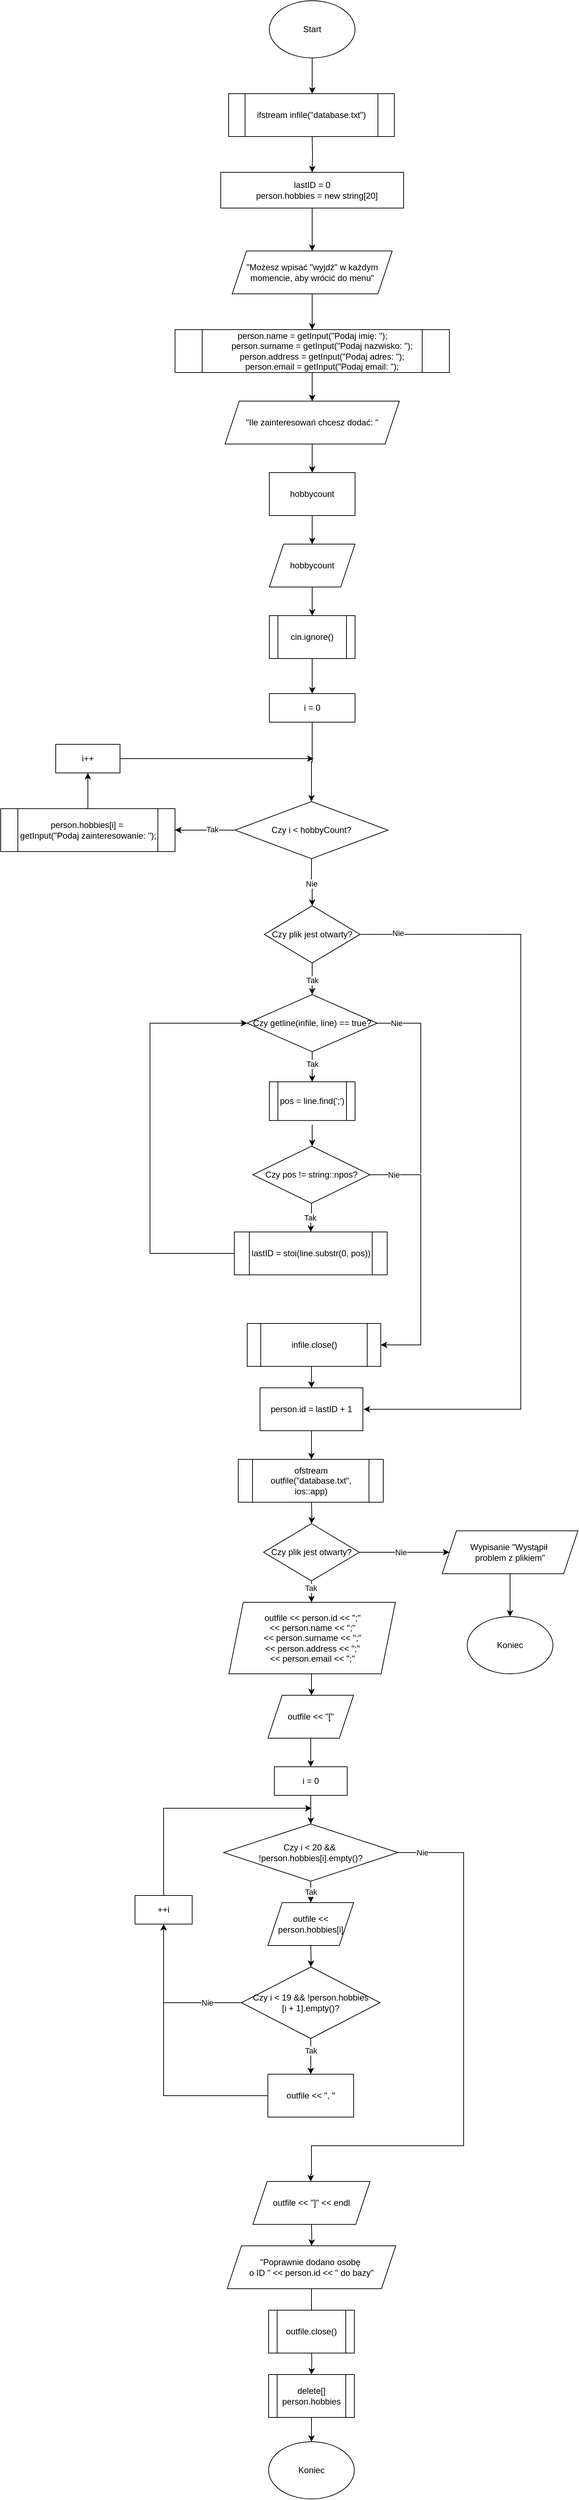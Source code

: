 <mxfile version="26.0.6">
  <diagram id="C5RBs43oDa-KdzZeNtuy" name="Page-1">
    <mxGraphModel dx="2422" dy="851" grid="1" gridSize="10" guides="1" tooltips="1" connect="1" arrows="1" fold="1" page="1" pageScale="1" pageWidth="827" pageHeight="1169" math="0" shadow="0">
      <root>
        <mxCell id="WIyWlLk6GJQsqaUBKTNV-0" />
        <mxCell id="WIyWlLk6GJQsqaUBKTNV-1" parent="WIyWlLk6GJQsqaUBKTNV-0" />
        <mxCell id="_w8EJULEX6LvG8ccInfv-0" value="" style="edgeStyle=orthogonalEdgeStyle;rounded=0;orthogonalLoop=1;jettySize=auto;html=1;" parent="WIyWlLk6GJQsqaUBKTNV-1" source="_w8EJULEX6LvG8ccInfv-1" edge="1">
          <mxGeometry relative="1" as="geometry">
            <mxPoint x="298" y="290" as="targetPoint" />
          </mxGeometry>
        </mxCell>
        <mxCell id="_w8EJULEX6LvG8ccInfv-1" value="Start" style="ellipse;whiteSpace=wrap;html=1;" parent="WIyWlLk6GJQsqaUBKTNV-1" vertex="1">
          <mxGeometry x="238" y="160" width="120" height="80" as="geometry" />
        </mxCell>
        <mxCell id="_w8EJULEX6LvG8ccInfv-2" value="" style="edgeStyle=orthogonalEdgeStyle;rounded=0;orthogonalLoop=1;jettySize=auto;html=1;" parent="WIyWlLk6GJQsqaUBKTNV-1" source="_w8EJULEX6LvG8ccInfv-3" edge="1">
          <mxGeometry relative="1" as="geometry">
            <mxPoint x="298" y="510" as="targetPoint" />
          </mxGeometry>
        </mxCell>
        <mxCell id="_w8EJULEX6LvG8ccInfv-3" value="&lt;div&gt;lastID = 0&lt;/div&gt;&lt;div&gt;&amp;nbsp; &amp;nbsp; person.hobbies = new string[20]&lt;/div&gt;" style="rounded=0;whiteSpace=wrap;html=1;" parent="WIyWlLk6GJQsqaUBKTNV-1" vertex="1">
          <mxGeometry x="170" y="400" width="256" height="50" as="geometry" />
        </mxCell>
        <mxCell id="_w8EJULEX6LvG8ccInfv-6" value="" style="edgeStyle=orthogonalEdgeStyle;rounded=0;orthogonalLoop=1;jettySize=auto;html=1;" parent="WIyWlLk6GJQsqaUBKTNV-1" target="_w8EJULEX6LvG8ccInfv-3" edge="1">
          <mxGeometry relative="1" as="geometry">
            <mxPoint x="298" y="350" as="sourcePoint" />
          </mxGeometry>
        </mxCell>
        <mxCell id="_w8EJULEX6LvG8ccInfv-74" style="edgeStyle=orthogonalEdgeStyle;rounded=0;orthogonalLoop=1;jettySize=auto;html=1;exitX=1;exitY=0.5;exitDx=0;exitDy=0;" parent="WIyWlLk6GJQsqaUBKTNV-1" source="_w8EJULEX6LvG8ccInfv-12" edge="1">
          <mxGeometry relative="1" as="geometry">
            <mxPoint x="370" y="2130" as="targetPoint" />
            <mxPoint x="370" y="1470" as="sourcePoint" />
            <Array as="points">
              <mxPoint x="590" y="1466" />
              <mxPoint x="590" y="2130" />
            </Array>
          </mxGeometry>
        </mxCell>
        <mxCell id="_w8EJULEX6LvG8ccInfv-75" value="Nie" style="edgeLabel;html=1;align=center;verticalAlign=middle;resizable=0;points=[];" parent="_w8EJULEX6LvG8ccInfv-74" vertex="1" connectable="0">
          <mxGeometry x="-0.904" y="2" relative="1" as="geometry">
            <mxPoint as="offset" />
          </mxGeometry>
        </mxCell>
        <mxCell id="fRZr1uh6GntFFwG8jn4M-17" style="edgeStyle=orthogonalEdgeStyle;rounded=0;orthogonalLoop=1;jettySize=auto;html=1;entryX=0.5;entryY=0;entryDx=0;entryDy=0;" edge="1" parent="WIyWlLk6GJQsqaUBKTNV-1" source="_w8EJULEX6LvG8ccInfv-12" target="fRZr1uh6GntFFwG8jn4M-16">
          <mxGeometry relative="1" as="geometry" />
        </mxCell>
        <mxCell id="fRZr1uh6GntFFwG8jn4M-18" value="Tak" style="edgeLabel;html=1;align=center;verticalAlign=middle;resizable=0;points=[];" vertex="1" connectable="0" parent="fRZr1uh6GntFFwG8jn4M-17">
          <mxGeometry x="0.117" y="-2" relative="1" as="geometry">
            <mxPoint x="2" y="-1" as="offset" />
          </mxGeometry>
        </mxCell>
        <mxCell id="_w8EJULEX6LvG8ccInfv-12" value="Czy plik jest otwarty?" style="rhombus;whiteSpace=wrap;html=1;" parent="WIyWlLk6GJQsqaUBKTNV-1" vertex="1">
          <mxGeometry x="231" y="1425.83" width="134" height="80" as="geometry" />
        </mxCell>
        <mxCell id="_w8EJULEX6LvG8ccInfv-13" value="" style="edgeStyle=orthogonalEdgeStyle;rounded=0;orthogonalLoop=1;jettySize=auto;html=1;" parent="WIyWlLk6GJQsqaUBKTNV-1" edge="1">
          <mxGeometry relative="1" as="geometry">
            <mxPoint x="298" y="1732" as="sourcePoint" />
            <mxPoint x="298" y="1762" as="targetPoint" />
          </mxGeometry>
        </mxCell>
        <mxCell id="_w8EJULEX6LvG8ccInfv-19" value="" style="edgeStyle=orthogonalEdgeStyle;rounded=0;orthogonalLoop=1;jettySize=auto;html=1;" parent="WIyWlLk6GJQsqaUBKTNV-1" target="_w8EJULEX6LvG8ccInfv-22" edge="1">
          <mxGeometry relative="1" as="geometry">
            <mxPoint x="301" y="2034.17" as="sourcePoint" />
          </mxGeometry>
        </mxCell>
        <mxCell id="_w8EJULEX6LvG8ccInfv-21" value="" style="edgeStyle=orthogonalEdgeStyle;rounded=0;orthogonalLoop=1;jettySize=auto;html=1;" parent="WIyWlLk6GJQsqaUBKTNV-1" source="_w8EJULEX6LvG8ccInfv-22" edge="1">
          <mxGeometry relative="1" as="geometry">
            <mxPoint x="297.0" y="2200" as="targetPoint" />
          </mxGeometry>
        </mxCell>
        <mxCell id="_w8EJULEX6LvG8ccInfv-22" value="person.id = lastID + 1" style="rounded=0;whiteSpace=wrap;html=1;" parent="WIyWlLk6GJQsqaUBKTNV-1" vertex="1">
          <mxGeometry x="225" y="2100" width="144" height="60" as="geometry" />
        </mxCell>
        <mxCell id="_w8EJULEX6LvG8ccInfv-28" value="" style="edgeStyle=orthogonalEdgeStyle;rounded=0;orthogonalLoop=1;jettySize=auto;html=1;" parent="WIyWlLk6GJQsqaUBKTNV-1" target="_w8EJULEX6LvG8ccInfv-43" edge="1">
          <mxGeometry relative="1" as="geometry">
            <mxPoint x="297.0" y="2260" as="sourcePoint" />
          </mxGeometry>
        </mxCell>
        <mxCell id="_w8EJULEX6LvG8ccInfv-32" value="" style="edgeStyle=orthogonalEdgeStyle;rounded=0;orthogonalLoop=1;jettySize=auto;html=1;" parent="WIyWlLk6GJQsqaUBKTNV-1" edge="1">
          <mxGeometry relative="1" as="geometry">
            <mxPoint x="297" y="3440" as="sourcePoint" />
            <mxPoint x="297" y="3480" as="targetPoint" />
          </mxGeometry>
        </mxCell>
        <mxCell id="_w8EJULEX6LvG8ccInfv-34" value="" style="edgeStyle=orthogonalEdgeStyle;rounded=0;orthogonalLoop=1;jettySize=auto;html=1;" parent="WIyWlLk6GJQsqaUBKTNV-1" edge="1">
          <mxGeometry relative="1" as="geometry">
            <mxPoint x="297" y="3574" as="targetPoint" />
            <mxPoint x="297" y="3540" as="sourcePoint" />
          </mxGeometry>
        </mxCell>
        <mxCell id="_w8EJULEX6LvG8ccInfv-36" value="" style="edgeStyle=orthogonalEdgeStyle;rounded=0;orthogonalLoop=1;jettySize=auto;html=1;" parent="WIyWlLk6GJQsqaUBKTNV-1" source="_w8EJULEX6LvG8ccInfv-37" edge="1">
          <mxGeometry relative="1" as="geometry">
            <mxPoint x="297" y="3400" as="targetPoint" />
          </mxGeometry>
        </mxCell>
        <mxCell id="_w8EJULEX6LvG8ccInfv-37" value="&quot;Poprawnie dodano osobę&amp;nbsp;&lt;div&gt;o ID &quot; &amp;lt;&amp;lt; person.id &amp;lt;&amp;lt; &quot; do bazy&quot;&lt;/div&gt;" style="shape=parallelogram;perimeter=parallelogramPerimeter;whiteSpace=wrap;html=1;fixedSize=1;" parent="WIyWlLk6GJQsqaUBKTNV-1" vertex="1">
          <mxGeometry x="179" y="3300" width="236" height="60" as="geometry" />
        </mxCell>
        <mxCell id="_w8EJULEX6LvG8ccInfv-38" value="Koniec" style="ellipse;whiteSpace=wrap;html=1;" parent="WIyWlLk6GJQsqaUBKTNV-1" vertex="1">
          <mxGeometry x="237" y="3574" width="120" height="80" as="geometry" />
        </mxCell>
        <mxCell id="_w8EJULEX6LvG8ccInfv-39" style="edgeStyle=orthogonalEdgeStyle;rounded=0;orthogonalLoop=1;jettySize=auto;html=1;entryX=0.5;entryY=0;entryDx=0;entryDy=0;" parent="WIyWlLk6GJQsqaUBKTNV-1" source="_w8EJULEX6LvG8ccInfv-43" edge="1">
          <mxGeometry relative="1" as="geometry">
            <mxPoint x="297.0" y="2400" as="targetPoint" />
          </mxGeometry>
        </mxCell>
        <mxCell id="_w8EJULEX6LvG8ccInfv-40" value="Tak" style="edgeLabel;html=1;align=center;verticalAlign=middle;resizable=0;points=[];" parent="_w8EJULEX6LvG8ccInfv-39" vertex="1" connectable="0">
          <mxGeometry x="-0.622" y="1" relative="1" as="geometry">
            <mxPoint x="-2" y="4" as="offset" />
          </mxGeometry>
        </mxCell>
        <mxCell id="_w8EJULEX6LvG8ccInfv-41" value="" style="edgeStyle=orthogonalEdgeStyle;rounded=0;orthogonalLoop=1;jettySize=auto;html=1;" parent="WIyWlLk6GJQsqaUBKTNV-1" source="_w8EJULEX6LvG8ccInfv-43" target="_w8EJULEX6LvG8ccInfv-45" edge="1">
          <mxGeometry relative="1" as="geometry" />
        </mxCell>
        <mxCell id="_w8EJULEX6LvG8ccInfv-42" value="Nie" style="edgeLabel;html=1;align=center;verticalAlign=middle;resizable=0;points=[];" parent="_w8EJULEX6LvG8ccInfv-41" vertex="1" connectable="0">
          <mxGeometry x="-0.091" relative="1" as="geometry">
            <mxPoint as="offset" />
          </mxGeometry>
        </mxCell>
        <mxCell id="_w8EJULEX6LvG8ccInfv-43" value="Czy plik jest otwarty?" style="rhombus;whiteSpace=wrap;html=1;" parent="WIyWlLk6GJQsqaUBKTNV-1" vertex="1">
          <mxGeometry x="230" y="2290" width="134" height="80" as="geometry" />
        </mxCell>
        <mxCell id="_w8EJULEX6LvG8ccInfv-106" value="" style="edgeStyle=orthogonalEdgeStyle;rounded=0;orthogonalLoop=1;jettySize=auto;html=1;" parent="WIyWlLk6GJQsqaUBKTNV-1" source="_w8EJULEX6LvG8ccInfv-45" target="_w8EJULEX6LvG8ccInfv-105" edge="1">
          <mxGeometry relative="1" as="geometry" />
        </mxCell>
        <mxCell id="_w8EJULEX6LvG8ccInfv-45" value="Wypisanie&amp;nbsp;&quot;Wystąpił&amp;nbsp;&lt;div&gt;problem z plikiem&quot;&lt;/div&gt;" style="shape=parallelogram;perimeter=parallelogramPerimeter;whiteSpace=wrap;html=1;fixedSize=1;" parent="WIyWlLk6GJQsqaUBKTNV-1" vertex="1">
          <mxGeometry x="480" y="2300" width="190" height="60" as="geometry" />
        </mxCell>
        <mxCell id="_w8EJULEX6LvG8ccInfv-46" value="ifstream infile(&quot;database.txt&quot;)" style="shape=process;whiteSpace=wrap;html=1;backgroundOutline=1;" parent="WIyWlLk6GJQsqaUBKTNV-1" vertex="1">
          <mxGeometry x="181" y="290" width="232" height="60" as="geometry" />
        </mxCell>
        <mxCell id="_w8EJULEX6LvG8ccInfv-49" value="" style="edgeStyle=orthogonalEdgeStyle;rounded=0;orthogonalLoop=1;jettySize=auto;html=1;" parent="WIyWlLk6GJQsqaUBKTNV-1" source="_w8EJULEX6LvG8ccInfv-47" target="_w8EJULEX6LvG8ccInfv-48" edge="1">
          <mxGeometry relative="1" as="geometry" />
        </mxCell>
        <mxCell id="_w8EJULEX6LvG8ccInfv-47" value="&lt;div&gt;&quot;Możesz wpisać &quot;wyjdź&quot; w każdym momencie, aby wrócić do menu&quot;&lt;/div&gt;" style="shape=parallelogram;perimeter=parallelogramPerimeter;whiteSpace=wrap;html=1;fixedSize=1;" parent="WIyWlLk6GJQsqaUBKTNV-1" vertex="1">
          <mxGeometry x="186" y="510" width="224" height="60" as="geometry" />
        </mxCell>
        <mxCell id="_w8EJULEX6LvG8ccInfv-54" value="" style="edgeStyle=orthogonalEdgeStyle;rounded=0;orthogonalLoop=1;jettySize=auto;html=1;" parent="WIyWlLk6GJQsqaUBKTNV-1" source="_w8EJULEX6LvG8ccInfv-48" target="_w8EJULEX6LvG8ccInfv-53" edge="1">
          <mxGeometry relative="1" as="geometry" />
        </mxCell>
        <mxCell id="_w8EJULEX6LvG8ccInfv-48" value="&lt;div&gt;person.name = getInput(&quot;Podaj imię: &quot;);&lt;/div&gt;&lt;div&gt;&amp;nbsp; &amp;nbsp; &amp;nbsp; &amp;nbsp; person.surname = getInput(&quot;Podaj nazwisko: &quot;);&lt;/div&gt;&lt;div&gt;&amp;nbsp; &amp;nbsp; &amp;nbsp; &amp;nbsp; person.address = getInput(&quot;Podaj adres: &quot;);&lt;/div&gt;&lt;div&gt;&amp;nbsp; &amp;nbsp; &amp;nbsp; &amp;nbsp; person.email = getInput(&quot;Podaj email: &quot;);&lt;/div&gt;" style="shape=process;whiteSpace=wrap;html=1;backgroundOutline=1;" parent="WIyWlLk6GJQsqaUBKTNV-1" vertex="1">
          <mxGeometry x="106" y="620" width="384" height="60" as="geometry" />
        </mxCell>
        <mxCell id="_w8EJULEX6LvG8ccInfv-56" value="" style="edgeStyle=orthogonalEdgeStyle;rounded=0;orthogonalLoop=1;jettySize=auto;html=1;" parent="WIyWlLk6GJQsqaUBKTNV-1" source="_w8EJULEX6LvG8ccInfv-50" target="_w8EJULEX6LvG8ccInfv-52" edge="1">
          <mxGeometry relative="1" as="geometry" />
        </mxCell>
        <mxCell id="_w8EJULEX6LvG8ccInfv-50" value="hobbycount" style="rounded=0;whiteSpace=wrap;html=1;" parent="WIyWlLk6GJQsqaUBKTNV-1" vertex="1">
          <mxGeometry x="238" y="820" width="120" height="60" as="geometry" />
        </mxCell>
        <mxCell id="_w8EJULEX6LvG8ccInfv-58" value="" style="edgeStyle=orthogonalEdgeStyle;rounded=0;orthogonalLoop=1;jettySize=auto;html=1;" parent="WIyWlLk6GJQsqaUBKTNV-1" source="_w8EJULEX6LvG8ccInfv-52" target="_w8EJULEX6LvG8ccInfv-57" edge="1">
          <mxGeometry relative="1" as="geometry" />
        </mxCell>
        <mxCell id="_w8EJULEX6LvG8ccInfv-52" value="&lt;div&gt;hobbycount&lt;/div&gt;" style="shape=parallelogram;perimeter=parallelogramPerimeter;whiteSpace=wrap;html=1;fixedSize=1;" parent="WIyWlLk6GJQsqaUBKTNV-1" vertex="1">
          <mxGeometry x="238" y="920" width="120" height="60" as="geometry" />
        </mxCell>
        <mxCell id="_w8EJULEX6LvG8ccInfv-55" value="" style="edgeStyle=orthogonalEdgeStyle;rounded=0;orthogonalLoop=1;jettySize=auto;html=1;" parent="WIyWlLk6GJQsqaUBKTNV-1" source="_w8EJULEX6LvG8ccInfv-53" target="_w8EJULEX6LvG8ccInfv-50" edge="1">
          <mxGeometry relative="1" as="geometry" />
        </mxCell>
        <mxCell id="_w8EJULEX6LvG8ccInfv-53" value="&quot;Ile zainteresowań chcesz dodać: &quot;" style="shape=parallelogram;perimeter=parallelogramPerimeter;whiteSpace=wrap;html=1;fixedSize=1;" parent="WIyWlLk6GJQsqaUBKTNV-1" vertex="1">
          <mxGeometry x="176" y="720" width="244" height="60" as="geometry" />
        </mxCell>
        <mxCell id="fRZr1uh6GntFFwG8jn4M-40" style="edgeStyle=orthogonalEdgeStyle;rounded=0;orthogonalLoop=1;jettySize=auto;html=1;entryX=0.5;entryY=0;entryDx=0;entryDy=0;" edge="1" parent="WIyWlLk6GJQsqaUBKTNV-1" source="_w8EJULEX6LvG8ccInfv-57" target="fRZr1uh6GntFFwG8jn4M-0">
          <mxGeometry relative="1" as="geometry" />
        </mxCell>
        <mxCell id="_w8EJULEX6LvG8ccInfv-57" value="cin.ignore()" style="shape=process;whiteSpace=wrap;html=1;backgroundOutline=1;" parent="WIyWlLk6GJQsqaUBKTNV-1" vertex="1">
          <mxGeometry x="238" y="1020" width="120" height="60" as="geometry" />
        </mxCell>
        <mxCell id="fRZr1uh6GntFFwG8jn4M-8" value="" style="edgeStyle=orthogonalEdgeStyle;rounded=0;orthogonalLoop=1;jettySize=auto;html=1;" edge="1" parent="WIyWlLk6GJQsqaUBKTNV-1" source="_w8EJULEX6LvG8ccInfv-59" target="fRZr1uh6GntFFwG8jn4M-6">
          <mxGeometry relative="1" as="geometry" />
        </mxCell>
        <mxCell id="_w8EJULEX6LvG8ccInfv-59" value="person.hobbies[i] =&amp;nbsp;&lt;div&gt;getInput(&quot;Podaj zainteresowanie: &quot;);&lt;/div&gt;" style="shape=process;whiteSpace=wrap;html=1;backgroundOutline=1;" parent="WIyWlLk6GJQsqaUBKTNV-1" vertex="1">
          <mxGeometry x="-138" y="1290" width="244" height="60" as="geometry" />
        </mxCell>
        <mxCell id="fRZr1uh6GntFFwG8jn4M-3" value="" style="edgeStyle=orthogonalEdgeStyle;rounded=0;orthogonalLoop=1;jettySize=auto;html=1;" edge="1" parent="WIyWlLk6GJQsqaUBKTNV-1" source="_w8EJULEX6LvG8ccInfv-61" target="_w8EJULEX6LvG8ccInfv-59">
          <mxGeometry relative="1" as="geometry" />
        </mxCell>
        <mxCell id="fRZr1uh6GntFFwG8jn4M-4" value="Tak" style="edgeLabel;html=1;align=center;verticalAlign=middle;resizable=0;points=[];" vertex="1" connectable="0" parent="fRZr1uh6GntFFwG8jn4M-3">
          <mxGeometry x="-0.237" y="-1" relative="1" as="geometry">
            <mxPoint as="offset" />
          </mxGeometry>
        </mxCell>
        <mxCell id="fRZr1uh6GntFFwG8jn4M-13" value="" style="edgeStyle=orthogonalEdgeStyle;rounded=0;orthogonalLoop=1;jettySize=auto;html=1;" edge="1" parent="WIyWlLk6GJQsqaUBKTNV-1" source="_w8EJULEX6LvG8ccInfv-61" target="_w8EJULEX6LvG8ccInfv-12">
          <mxGeometry relative="1" as="geometry" />
        </mxCell>
        <mxCell id="fRZr1uh6GntFFwG8jn4M-14" value="Nie" style="edgeLabel;html=1;align=center;verticalAlign=middle;resizable=0;points=[];" vertex="1" connectable="0" parent="fRZr1uh6GntFFwG8jn4M-13">
          <mxGeometry x="0.083" y="-1" relative="1" as="geometry">
            <mxPoint as="offset" />
          </mxGeometry>
        </mxCell>
        <mxCell id="_w8EJULEX6LvG8ccInfv-61" value="Czy&amp;nbsp;i &amp;lt; hobbyCount?" style="rhombus;whiteSpace=wrap;html=1;" parent="WIyWlLk6GJQsqaUBKTNV-1" vertex="1">
          <mxGeometry x="190" y="1280" width="214" height="80" as="geometry" />
        </mxCell>
        <mxCell id="fRZr1uh6GntFFwG8jn4M-21" style="edgeStyle=orthogonalEdgeStyle;rounded=0;orthogonalLoop=1;jettySize=auto;html=1;entryX=0;entryY=0.5;entryDx=0;entryDy=0;" edge="1" parent="WIyWlLk6GJQsqaUBKTNV-1" source="_w8EJULEX6LvG8ccInfv-67" target="fRZr1uh6GntFFwG8jn4M-16">
          <mxGeometry relative="1" as="geometry">
            <mxPoint x="70" y="1590" as="targetPoint" />
            <Array as="points">
              <mxPoint x="71" y="1912" />
              <mxPoint x="71" y="1590" />
            </Array>
          </mxGeometry>
        </mxCell>
        <mxCell id="_w8EJULEX6LvG8ccInfv-67" value="lastID = stoi(line.substr(0, pos))" style="shape=process;whiteSpace=wrap;html=1;backgroundOutline=1;" parent="WIyWlLk6GJQsqaUBKTNV-1" vertex="1">
          <mxGeometry x="189" y="1882" width="214" height="60" as="geometry" />
        </mxCell>
        <mxCell id="_w8EJULEX6LvG8ccInfv-68" value="infile.close()" style="shape=process;whiteSpace=wrap;html=1;backgroundOutline=1;" parent="WIyWlLk6GJQsqaUBKTNV-1" vertex="1">
          <mxGeometry x="207" y="2010" width="187" height="60" as="geometry" />
        </mxCell>
        <mxCell id="_w8EJULEX6LvG8ccInfv-72" value="" style="edgeStyle=orthogonalEdgeStyle;rounded=0;orthogonalLoop=1;jettySize=auto;html=1;" parent="WIyWlLk6GJQsqaUBKTNV-1" source="_w8EJULEX6LvG8ccInfv-71" target="_w8EJULEX6LvG8ccInfv-67" edge="1">
          <mxGeometry relative="1" as="geometry" />
        </mxCell>
        <mxCell id="_w8EJULEX6LvG8ccInfv-73" value="Tak" style="edgeLabel;html=1;align=center;verticalAlign=middle;resizable=0;points=[];" parent="_w8EJULEX6LvG8ccInfv-72" vertex="1" connectable="0">
          <mxGeometry x="0.024" y="-1" relative="1" as="geometry">
            <mxPoint as="offset" />
          </mxGeometry>
        </mxCell>
        <mxCell id="_w8EJULEX6LvG8ccInfv-76" style="edgeStyle=orthogonalEdgeStyle;rounded=0;orthogonalLoop=1;jettySize=auto;html=1;entryX=1;entryY=0.5;entryDx=0;entryDy=0;" parent="WIyWlLk6GJQsqaUBKTNV-1" source="_w8EJULEX6LvG8ccInfv-71" edge="1" target="_w8EJULEX6LvG8ccInfv-68">
          <mxGeometry relative="1" as="geometry">
            <mxPoint x="400" y="2040" as="targetPoint" />
            <Array as="points">
              <mxPoint x="450" y="1802" />
              <mxPoint x="450" y="2040" />
            </Array>
          </mxGeometry>
        </mxCell>
        <mxCell id="_w8EJULEX6LvG8ccInfv-77" value="Nie" style="edgeLabel;html=1;align=center;verticalAlign=middle;resizable=0;points=[];" parent="_w8EJULEX6LvG8ccInfv-76" vertex="1" connectable="0">
          <mxGeometry x="-0.848" relative="1" as="geometry">
            <mxPoint x="5" as="offset" />
          </mxGeometry>
        </mxCell>
        <mxCell id="_w8EJULEX6LvG8ccInfv-71" value="Czy&amp;nbsp;pos != string::npos?" style="rhombus;whiteSpace=wrap;html=1;" parent="WIyWlLk6GJQsqaUBKTNV-1" vertex="1">
          <mxGeometry x="215" y="1762" width="164" height="80" as="geometry" />
        </mxCell>
        <mxCell id="_w8EJULEX6LvG8ccInfv-79" value="pos = line.find(&#39;;&#39;)" style="shape=process;whiteSpace=wrap;html=1;backgroundOutline=1;" parent="WIyWlLk6GJQsqaUBKTNV-1" vertex="1">
          <mxGeometry x="238" y="1672" width="120" height="54.17" as="geometry" />
        </mxCell>
        <mxCell id="_w8EJULEX6LvG8ccInfv-83" value="ofstream outfile(&quot;database.txt&quot;, ios::app)" style="shape=process;whiteSpace=wrap;html=1;backgroundOutline=1;" parent="WIyWlLk6GJQsqaUBKTNV-1" vertex="1">
          <mxGeometry x="194.5" y="2200" width="203" height="60" as="geometry" />
        </mxCell>
        <mxCell id="_w8EJULEX6LvG8ccInfv-86" value="" style="edgeStyle=orthogonalEdgeStyle;rounded=0;orthogonalLoop=1;jettySize=auto;html=1;" parent="WIyWlLk6GJQsqaUBKTNV-1" edge="1">
          <mxGeometry relative="1" as="geometry">
            <mxPoint x="297" y="2500.0" as="sourcePoint" />
            <mxPoint x="297" y="2530.0" as="targetPoint" />
          </mxGeometry>
        </mxCell>
        <mxCell id="_w8EJULEX6LvG8ccInfv-91" value="" style="edgeStyle=orthogonalEdgeStyle;rounded=0;orthogonalLoop=1;jettySize=auto;html=1;" parent="WIyWlLk6GJQsqaUBKTNV-1" target="_w8EJULEX6LvG8ccInfv-90" edge="1">
          <mxGeometry relative="1" as="geometry">
            <mxPoint x="296" y="2880.0" as="sourcePoint" />
          </mxGeometry>
        </mxCell>
        <mxCell id="_w8EJULEX6LvG8ccInfv-93" value="" style="edgeStyle=orthogonalEdgeStyle;rounded=0;orthogonalLoop=1;jettySize=auto;html=1;" parent="WIyWlLk6GJQsqaUBKTNV-1" source="_w8EJULEX6LvG8ccInfv-90" target="_w8EJULEX6LvG8ccInfv-92" edge="1">
          <mxGeometry relative="1" as="geometry" />
        </mxCell>
        <mxCell id="_w8EJULEX6LvG8ccInfv-94" value="Tak" style="edgeLabel;html=1;align=center;verticalAlign=middle;resizable=0;points=[];" parent="_w8EJULEX6LvG8ccInfv-93" vertex="1" connectable="0">
          <mxGeometry x="-0.339" relative="1" as="geometry">
            <mxPoint as="offset" />
          </mxGeometry>
        </mxCell>
        <mxCell id="_w8EJULEX6LvG8ccInfv-90" value="Czy&amp;nbsp;i &amp;lt; 19 &amp;amp;&amp;amp; !person.hobbies&lt;div&gt;[i + 1].empty()?&lt;/div&gt;" style="rhombus;whiteSpace=wrap;html=1;" parent="WIyWlLk6GJQsqaUBKTNV-1" vertex="1">
          <mxGeometry x="199" y="2910" width="194" height="100" as="geometry" />
        </mxCell>
        <mxCell id="fRZr1uh6GntFFwG8jn4M-33" style="edgeStyle=orthogonalEdgeStyle;rounded=0;orthogonalLoop=1;jettySize=auto;html=1;entryX=0.5;entryY=1;entryDx=0;entryDy=0;" edge="1" parent="WIyWlLk6GJQsqaUBKTNV-1" source="_w8EJULEX6LvG8ccInfv-92" target="fRZr1uh6GntFFwG8jn4M-32">
          <mxGeometry relative="1" as="geometry">
            <mxPoint x="40" y="2950" as="targetPoint" />
            <Array as="points">
              <mxPoint x="90" y="3090" />
              <mxPoint x="90" y="2850" />
            </Array>
          </mxGeometry>
        </mxCell>
        <mxCell id="_w8EJULEX6LvG8ccInfv-92" value="outfile &amp;lt;&amp;lt; &quot;, &quot;" style="rounded=0;whiteSpace=wrap;html=1;" parent="WIyWlLk6GJQsqaUBKTNV-1" vertex="1">
          <mxGeometry x="236" y="3060" width="120" height="60" as="geometry" />
        </mxCell>
        <mxCell id="fRZr1uh6GntFFwG8jn4M-31" value="" style="edgeStyle=orthogonalEdgeStyle;rounded=0;orthogonalLoop=1;jettySize=auto;html=1;" edge="1" parent="WIyWlLk6GJQsqaUBKTNV-1" source="_w8EJULEX6LvG8ccInfv-95" target="fRZr1uh6GntFFwG8jn4M-27">
          <mxGeometry relative="1" as="geometry" />
        </mxCell>
        <mxCell id="fRZr1uh6GntFFwG8jn4M-38" value="Tak" style="edgeLabel;html=1;align=center;verticalAlign=middle;resizable=0;points=[];" vertex="1" connectable="0" parent="fRZr1uh6GntFFwG8jn4M-31">
          <mxGeometry x="0.387" relative="1" as="geometry">
            <mxPoint as="offset" />
          </mxGeometry>
        </mxCell>
        <mxCell id="fRZr1uh6GntFFwG8jn4M-37" style="edgeStyle=orthogonalEdgeStyle;rounded=0;orthogonalLoop=1;jettySize=auto;html=1;entryX=0.5;entryY=0;entryDx=0;entryDy=0;" edge="1" parent="WIyWlLk6GJQsqaUBKTNV-1" source="_w8EJULEX6LvG8ccInfv-95">
          <mxGeometry relative="1" as="geometry">
            <mxPoint x="296" y="3210" as="targetPoint" />
            <Array as="points">
              <mxPoint x="510" y="2750" />
              <mxPoint x="510" y="3160" />
              <mxPoint x="297" y="3160" />
              <mxPoint x="297" y="3200" />
              <mxPoint x="296" y="3200" />
            </Array>
          </mxGeometry>
        </mxCell>
        <mxCell id="fRZr1uh6GntFFwG8jn4M-39" value="Nie" style="edgeLabel;html=1;align=center;verticalAlign=middle;resizable=0;points=[];" vertex="1" connectable="0" parent="fRZr1uh6GntFFwG8jn4M-37">
          <mxGeometry x="-0.913" relative="1" as="geometry">
            <mxPoint as="offset" />
          </mxGeometry>
        </mxCell>
        <mxCell id="_w8EJULEX6LvG8ccInfv-95" value="Czy i &amp;lt; 20 &amp;amp;&amp;amp;&amp;nbsp;&lt;div&gt;!person.hobbies[i].empty()?&lt;/div&gt;" style="rhombus;whiteSpace=wrap;html=1;" parent="WIyWlLk6GJQsqaUBKTNV-1" vertex="1">
          <mxGeometry x="174" y="2710" width="244" height="80" as="geometry" />
        </mxCell>
        <mxCell id="_w8EJULEX6LvG8ccInfv-104" value="" style="edgeStyle=orthogonalEdgeStyle;rounded=0;orthogonalLoop=1;jettySize=auto;html=1;" parent="WIyWlLk6GJQsqaUBKTNV-1" target="_w8EJULEX6LvG8ccInfv-37" edge="1">
          <mxGeometry relative="1" as="geometry">
            <mxPoint x="297" y="3270" as="sourcePoint" />
          </mxGeometry>
        </mxCell>
        <mxCell id="_w8EJULEX6LvG8ccInfv-105" value="Koniec" style="ellipse;whiteSpace=wrap;html=1;" parent="WIyWlLk6GJQsqaUBKTNV-1" vertex="1">
          <mxGeometry x="515" y="2420" width="120" height="80" as="geometry" />
        </mxCell>
        <mxCell id="fRZr1uh6GntFFwG8jn4M-2" value="" style="edgeStyle=orthogonalEdgeStyle;rounded=0;orthogonalLoop=1;jettySize=auto;html=1;" edge="1" parent="WIyWlLk6GJQsqaUBKTNV-1" source="fRZr1uh6GntFFwG8jn4M-0" target="_w8EJULEX6LvG8ccInfv-61">
          <mxGeometry relative="1" as="geometry" />
        </mxCell>
        <mxCell id="fRZr1uh6GntFFwG8jn4M-0" value="i = 0" style="rounded=0;whiteSpace=wrap;html=1;" vertex="1" parent="WIyWlLk6GJQsqaUBKTNV-1">
          <mxGeometry x="238" y="1129" width="120" height="40" as="geometry" />
        </mxCell>
        <mxCell id="fRZr1uh6GntFFwG8jn4M-9" style="edgeStyle=orthogonalEdgeStyle;rounded=0;orthogonalLoop=1;jettySize=auto;html=1;" edge="1" parent="WIyWlLk6GJQsqaUBKTNV-1" source="fRZr1uh6GntFFwG8jn4M-6">
          <mxGeometry relative="1" as="geometry">
            <mxPoint x="300" y="1220" as="targetPoint" />
          </mxGeometry>
        </mxCell>
        <mxCell id="fRZr1uh6GntFFwG8jn4M-6" value="i++" style="rounded=0;whiteSpace=wrap;html=1;" vertex="1" parent="WIyWlLk6GJQsqaUBKTNV-1">
          <mxGeometry x="-61" y="1200" width="90" height="40" as="geometry" />
        </mxCell>
        <mxCell id="fRZr1uh6GntFFwG8jn4M-19" value="" style="edgeStyle=orthogonalEdgeStyle;rounded=0;orthogonalLoop=1;jettySize=auto;html=1;" edge="1" parent="WIyWlLk6GJQsqaUBKTNV-1" source="fRZr1uh6GntFFwG8jn4M-16" target="_w8EJULEX6LvG8ccInfv-79">
          <mxGeometry relative="1" as="geometry" />
        </mxCell>
        <mxCell id="fRZr1uh6GntFFwG8jn4M-20" value="Tak" style="edgeLabel;html=1;align=center;verticalAlign=middle;resizable=0;points=[];" vertex="1" connectable="0" parent="fRZr1uh6GntFFwG8jn4M-19">
          <mxGeometry x="-0.182" relative="1" as="geometry">
            <mxPoint as="offset" />
          </mxGeometry>
        </mxCell>
        <mxCell id="fRZr1uh6GntFFwG8jn4M-16" value="Czy&amp;nbsp;getline(infile, line) == true?" style="rhombus;whiteSpace=wrap;html=1;" vertex="1" parent="WIyWlLk6GJQsqaUBKTNV-1">
          <mxGeometry x="207" y="1550" width="182" height="80" as="geometry" />
        </mxCell>
        <mxCell id="fRZr1uh6GntFFwG8jn4M-22" value="" style="endArrow=none;html=1;rounded=0;entryX=1;entryY=0.5;entryDx=0;entryDy=0;" edge="1" parent="WIyWlLk6GJQsqaUBKTNV-1" target="fRZr1uh6GntFFwG8jn4M-16">
          <mxGeometry width="50" height="50" relative="1" as="geometry">
            <mxPoint x="450" y="1590" as="sourcePoint" />
            <mxPoint x="380" y="1720" as="targetPoint" />
          </mxGeometry>
        </mxCell>
        <mxCell id="fRZr1uh6GntFFwG8jn4M-24" value="Nie" style="edgeLabel;html=1;align=center;verticalAlign=middle;resizable=0;points=[];" vertex="1" connectable="0" parent="fRZr1uh6GntFFwG8jn4M-22">
          <mxGeometry x="0.12" y="3" relative="1" as="geometry">
            <mxPoint y="-3" as="offset" />
          </mxGeometry>
        </mxCell>
        <mxCell id="fRZr1uh6GntFFwG8jn4M-23" value="" style="endArrow=none;html=1;rounded=0;" edge="1" parent="WIyWlLk6GJQsqaUBKTNV-1">
          <mxGeometry width="50" height="50" relative="1" as="geometry">
            <mxPoint x="450" y="1800" as="sourcePoint" />
            <mxPoint x="450" y="1590" as="targetPoint" />
          </mxGeometry>
        </mxCell>
        <mxCell id="fRZr1uh6GntFFwG8jn4M-25" value="&lt;div&gt;outfile &amp;lt;&amp;lt; person.id &amp;lt;&amp;lt; &quot;;&quot;&lt;/div&gt;&lt;div&gt;&amp;lt;&amp;lt; person.name &amp;lt;&amp;lt; &quot;;&quot;&lt;/div&gt;&lt;div&gt;&amp;lt;&amp;lt; person.surname &amp;lt;&amp;lt; &quot;;&quot;&lt;/div&gt;&lt;div&gt;&amp;lt;&amp;lt; person.address &amp;lt;&amp;lt; &quot;;&quot;&lt;/div&gt;&lt;div&gt;&amp;lt;&amp;lt; person.email &amp;lt;&amp;lt; &quot;;&quot;&lt;/div&gt;" style="shape=parallelogram;perimeter=parallelogramPerimeter;whiteSpace=wrap;html=1;fixedSize=1;" vertex="1" parent="WIyWlLk6GJQsqaUBKTNV-1">
          <mxGeometry x="181.5" y="2400" width="233" height="100" as="geometry" />
        </mxCell>
        <mxCell id="fRZr1uh6GntFFwG8jn4M-29" value="" style="edgeStyle=orthogonalEdgeStyle;rounded=0;orthogonalLoop=1;jettySize=auto;html=1;" edge="1" parent="WIyWlLk6GJQsqaUBKTNV-1" source="fRZr1uh6GntFFwG8jn4M-26" target="fRZr1uh6GntFFwG8jn4M-28">
          <mxGeometry relative="1" as="geometry" />
        </mxCell>
        <mxCell id="fRZr1uh6GntFFwG8jn4M-26" value="outfile &amp;lt;&amp;lt; &quot;[&quot;" style="shape=parallelogram;perimeter=parallelogramPerimeter;whiteSpace=wrap;html=1;fixedSize=1;" vertex="1" parent="WIyWlLk6GJQsqaUBKTNV-1">
          <mxGeometry x="236" y="2530" width="120" height="60" as="geometry" />
        </mxCell>
        <mxCell id="fRZr1uh6GntFFwG8jn4M-27" value="outfile &amp;lt;&amp;lt; person.hobbies[i]" style="shape=parallelogram;perimeter=parallelogramPerimeter;whiteSpace=wrap;html=1;fixedSize=1;" vertex="1" parent="WIyWlLk6GJQsqaUBKTNV-1">
          <mxGeometry x="236" y="2820" width="120" height="60" as="geometry" />
        </mxCell>
        <mxCell id="fRZr1uh6GntFFwG8jn4M-30" value="" style="edgeStyle=orthogonalEdgeStyle;rounded=0;orthogonalLoop=1;jettySize=auto;html=1;" edge="1" parent="WIyWlLk6GJQsqaUBKTNV-1" source="fRZr1uh6GntFFwG8jn4M-28" target="_w8EJULEX6LvG8ccInfv-95">
          <mxGeometry relative="1" as="geometry" />
        </mxCell>
        <mxCell id="fRZr1uh6GntFFwG8jn4M-28" value="i = 0" style="rounded=0;whiteSpace=wrap;html=1;" vertex="1" parent="WIyWlLk6GJQsqaUBKTNV-1">
          <mxGeometry x="245" y="2630" width="102" height="40" as="geometry" />
        </mxCell>
        <mxCell id="fRZr1uh6GntFFwG8jn4M-36" style="edgeStyle=orthogonalEdgeStyle;rounded=0;orthogonalLoop=1;jettySize=auto;html=1;exitX=0.5;exitY=0;exitDx=0;exitDy=0;" edge="1" parent="WIyWlLk6GJQsqaUBKTNV-1" source="fRZr1uh6GntFFwG8jn4M-32">
          <mxGeometry relative="1" as="geometry">
            <mxPoint x="297" y="2688" as="targetPoint" />
            <mxPoint x="27" y="2808" as="sourcePoint" />
            <Array as="points">
              <mxPoint x="90" y="2688" />
            </Array>
          </mxGeometry>
        </mxCell>
        <mxCell id="fRZr1uh6GntFFwG8jn4M-32" value="++i" style="rounded=0;whiteSpace=wrap;html=1;" vertex="1" parent="WIyWlLk6GJQsqaUBKTNV-1">
          <mxGeometry x="50" y="2810" width="80" height="40" as="geometry" />
        </mxCell>
        <mxCell id="fRZr1uh6GntFFwG8jn4M-34" value="" style="endArrow=none;html=1;rounded=0;entryX=0;entryY=0.5;entryDx=0;entryDy=0;" edge="1" parent="WIyWlLk6GJQsqaUBKTNV-1" target="_w8EJULEX6LvG8ccInfv-90">
          <mxGeometry width="50" height="50" relative="1" as="geometry">
            <mxPoint x="90" y="2960" as="sourcePoint" />
            <mxPoint x="350" y="2860" as="targetPoint" />
          </mxGeometry>
        </mxCell>
        <mxCell id="fRZr1uh6GntFFwG8jn4M-35" value="Nie" style="edgeLabel;html=1;align=center;verticalAlign=middle;resizable=0;points=[];" vertex="1" connectable="0" parent="fRZr1uh6GntFFwG8jn4M-34">
          <mxGeometry x="0.384" y="1" relative="1" as="geometry">
            <mxPoint x="-15" y="1" as="offset" />
          </mxGeometry>
        </mxCell>
        <mxCell id="fRZr1uh6GntFFwG8jn4M-41" value="outfile &amp;lt;&amp;lt; &quot;]&quot; &amp;lt;&amp;lt; endl" style="shape=parallelogram;perimeter=parallelogramPerimeter;whiteSpace=wrap;html=1;fixedSize=1;" vertex="1" parent="WIyWlLk6GJQsqaUBKTNV-1">
          <mxGeometry x="215" y="3210" width="164" height="60" as="geometry" />
        </mxCell>
        <mxCell id="fRZr1uh6GntFFwG8jn4M-42" value="outfile.close()" style="shape=process;whiteSpace=wrap;html=1;backgroundOutline=1;" vertex="1" parent="WIyWlLk6GJQsqaUBKTNV-1">
          <mxGeometry x="237" y="3390" width="120" height="60" as="geometry" />
        </mxCell>
        <mxCell id="fRZr1uh6GntFFwG8jn4M-43" value="delete[] person.hobbies" style="shape=process;whiteSpace=wrap;html=1;backgroundOutline=1;" vertex="1" parent="WIyWlLk6GJQsqaUBKTNV-1">
          <mxGeometry x="237" y="3480" width="120" height="60" as="geometry" />
        </mxCell>
      </root>
    </mxGraphModel>
  </diagram>
</mxfile>
